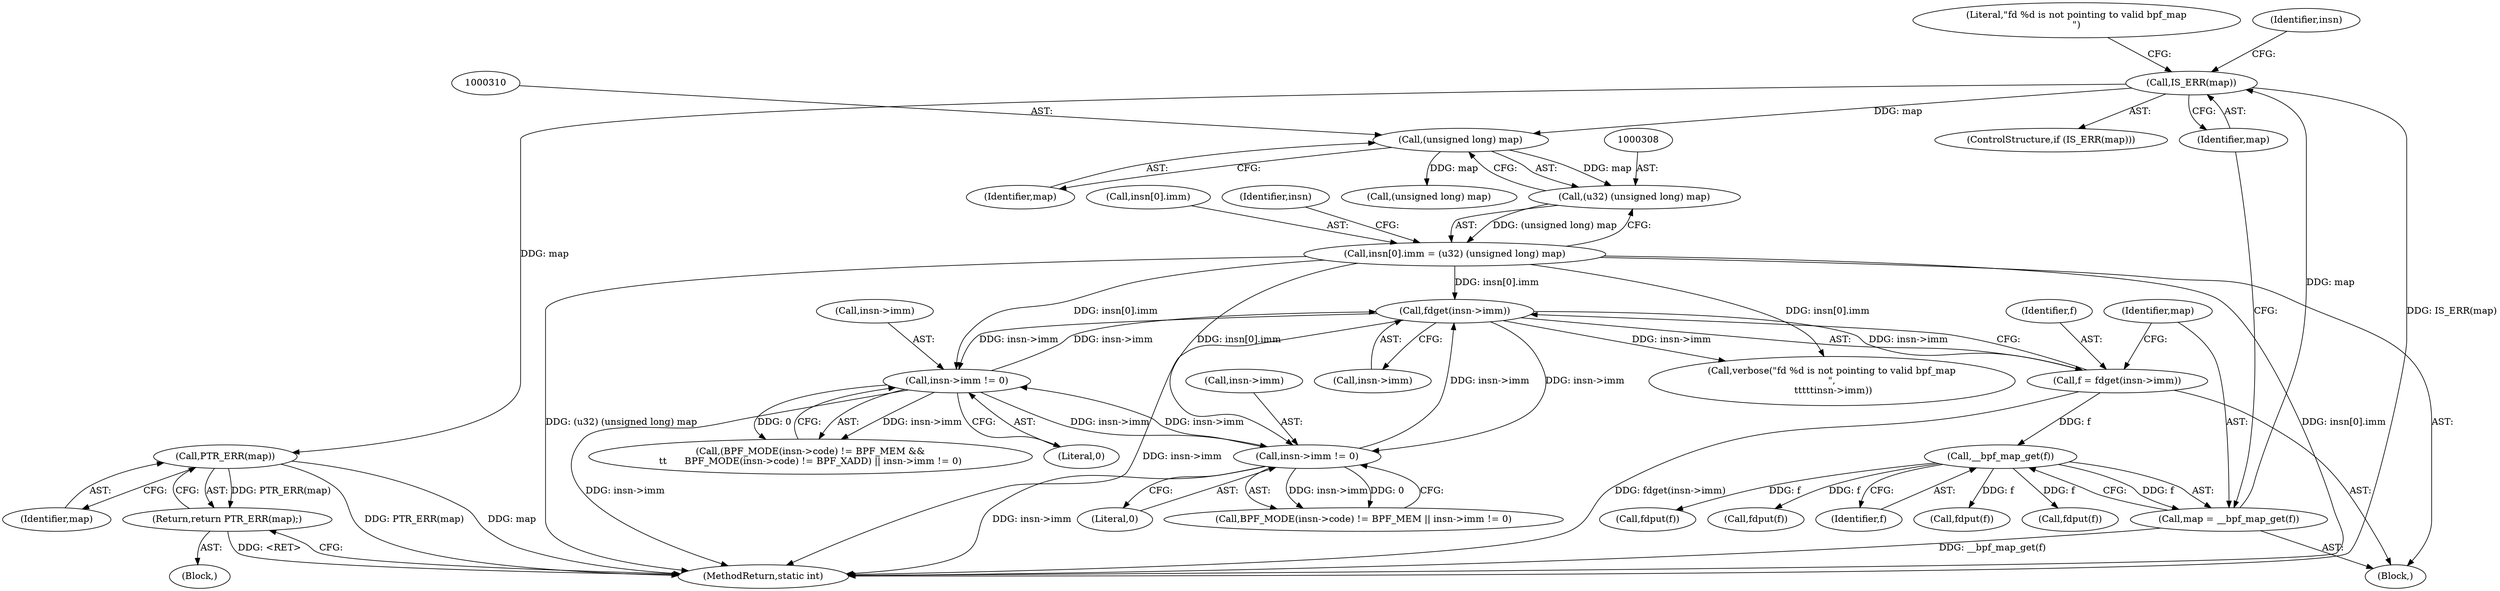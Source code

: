 digraph "0_linux_8358b02bf67d3a5d8a825070e1aa73f25fb2e4c7@pointer" {
"1000299" [label="(Call,PTR_ERR(map))"];
"1000288" [label="(Call,IS_ERR(map))"];
"1000283" [label="(Call,map = __bpf_map_get(f))"];
"1000285" [label="(Call,__bpf_map_get(f))"];
"1000277" [label="(Call,f = fdget(insn->imm))"];
"1000279" [label="(Call,fdget(insn->imm))"];
"1000188" [label="(Call,insn->imm != 0)"];
"1000301" [label="(Call,insn[0].imm = (u32) (unsigned long) map)"];
"1000307" [label="(Call,(u32) (unsigned long) map)"];
"1000309" [label="(Call,(unsigned long) map)"];
"1000155" [label="(Call,insn->imm != 0)"];
"1000298" [label="(Return,return PTR_ERR(map);)"];
"1000296" [label="(Call,fdput(f))"];
"1000321" [label="(Call,(unsigned long) map)"];
"1000373" [label="(Call,fdput(f))"];
"1000283" [label="(Call,map = __bpf_map_get(f))"];
"1000315" [label="(Identifier,insn)"];
"1000156" [label="(Call,insn->imm)"];
"1000155" [label="(Call,insn->imm != 0)"];
"1000300" [label="(Identifier,map)"];
"1000284" [label="(Identifier,map)"];
"1000301" [label="(Call,insn[0].imm = (u32) (unsigned long) map)"];
"1000192" [label="(Literal,0)"];
"1000311" [label="(Identifier,map)"];
"1000174" [label="(Call,(BPF_MODE(insn->code) != BPF_MEM &&\n\t\t      BPF_MODE(insn->code) != BPF_XADD) || insn->imm != 0)"];
"1000355" [label="(Call,fdput(f))"];
"1000280" [label="(Call,insn->imm)"];
"1000382" [label="(MethodReturn,static int)"];
"1000290" [label="(Block,)"];
"1000309" [label="(Call,(unsigned long) map)"];
"1000287" [label="(ControlStructure,if (IS_ERR(map)))"];
"1000211" [label="(Block,)"];
"1000298" [label="(Return,return PTR_ERR(map);)"];
"1000189" [label="(Call,insn->imm)"];
"1000292" [label="(Literal,\"fd %d is not pointing to valid bpf_map\n\")"];
"1000345" [label="(Call,fdput(f))"];
"1000304" [label="(Identifier,insn)"];
"1000285" [label="(Call,__bpf_map_get(f))"];
"1000307" [label="(Call,(u32) (unsigned long) map)"];
"1000148" [label="(Call,BPF_MODE(insn->code) != BPF_MEM || insn->imm != 0)"];
"1000288" [label="(Call,IS_ERR(map))"];
"1000289" [label="(Identifier,map)"];
"1000286" [label="(Identifier,f)"];
"1000278" [label="(Identifier,f)"];
"1000188" [label="(Call,insn->imm != 0)"];
"1000277" [label="(Call,f = fdget(insn->imm))"];
"1000279" [label="(Call,fdget(insn->imm))"];
"1000159" [label="(Literal,0)"];
"1000302" [label="(Call,insn[0].imm)"];
"1000299" [label="(Call,PTR_ERR(map))"];
"1000291" [label="(Call,verbose(\"fd %d is not pointing to valid bpf_map\n\",\n \t\t\t\t\tinsn->imm))"];
"1000299" -> "1000298"  [label="AST: "];
"1000299" -> "1000300"  [label="CFG: "];
"1000300" -> "1000299"  [label="AST: "];
"1000298" -> "1000299"  [label="CFG: "];
"1000299" -> "1000382"  [label="DDG: PTR_ERR(map)"];
"1000299" -> "1000382"  [label="DDG: map"];
"1000299" -> "1000298"  [label="DDG: PTR_ERR(map)"];
"1000288" -> "1000299"  [label="DDG: map"];
"1000288" -> "1000287"  [label="AST: "];
"1000288" -> "1000289"  [label="CFG: "];
"1000289" -> "1000288"  [label="AST: "];
"1000292" -> "1000288"  [label="CFG: "];
"1000304" -> "1000288"  [label="CFG: "];
"1000288" -> "1000382"  [label="DDG: IS_ERR(map)"];
"1000283" -> "1000288"  [label="DDG: map"];
"1000288" -> "1000309"  [label="DDG: map"];
"1000283" -> "1000211"  [label="AST: "];
"1000283" -> "1000285"  [label="CFG: "];
"1000284" -> "1000283"  [label="AST: "];
"1000285" -> "1000283"  [label="AST: "];
"1000289" -> "1000283"  [label="CFG: "];
"1000283" -> "1000382"  [label="DDG: __bpf_map_get(f)"];
"1000285" -> "1000283"  [label="DDG: f"];
"1000285" -> "1000286"  [label="CFG: "];
"1000286" -> "1000285"  [label="AST: "];
"1000277" -> "1000285"  [label="DDG: f"];
"1000285" -> "1000296"  [label="DDG: f"];
"1000285" -> "1000345"  [label="DDG: f"];
"1000285" -> "1000355"  [label="DDG: f"];
"1000285" -> "1000373"  [label="DDG: f"];
"1000277" -> "1000211"  [label="AST: "];
"1000277" -> "1000279"  [label="CFG: "];
"1000278" -> "1000277"  [label="AST: "];
"1000279" -> "1000277"  [label="AST: "];
"1000284" -> "1000277"  [label="CFG: "];
"1000277" -> "1000382"  [label="DDG: fdget(insn->imm)"];
"1000279" -> "1000277"  [label="DDG: insn->imm"];
"1000279" -> "1000280"  [label="CFG: "];
"1000280" -> "1000279"  [label="AST: "];
"1000279" -> "1000382"  [label="DDG: insn->imm"];
"1000279" -> "1000155"  [label="DDG: insn->imm"];
"1000279" -> "1000188"  [label="DDG: insn->imm"];
"1000188" -> "1000279"  [label="DDG: insn->imm"];
"1000301" -> "1000279"  [label="DDG: insn[0].imm"];
"1000155" -> "1000279"  [label="DDG: insn->imm"];
"1000279" -> "1000291"  [label="DDG: insn->imm"];
"1000188" -> "1000174"  [label="AST: "];
"1000188" -> "1000192"  [label="CFG: "];
"1000189" -> "1000188"  [label="AST: "];
"1000192" -> "1000188"  [label="AST: "];
"1000174" -> "1000188"  [label="CFG: "];
"1000188" -> "1000382"  [label="DDG: insn->imm"];
"1000188" -> "1000155"  [label="DDG: insn->imm"];
"1000188" -> "1000174"  [label="DDG: insn->imm"];
"1000188" -> "1000174"  [label="DDG: 0"];
"1000301" -> "1000188"  [label="DDG: insn[0].imm"];
"1000155" -> "1000188"  [label="DDG: insn->imm"];
"1000301" -> "1000211"  [label="AST: "];
"1000301" -> "1000307"  [label="CFG: "];
"1000302" -> "1000301"  [label="AST: "];
"1000307" -> "1000301"  [label="AST: "];
"1000315" -> "1000301"  [label="CFG: "];
"1000301" -> "1000382"  [label="DDG: (u32) (unsigned long) map"];
"1000301" -> "1000382"  [label="DDG: insn[0].imm"];
"1000301" -> "1000155"  [label="DDG: insn[0].imm"];
"1000301" -> "1000291"  [label="DDG: insn[0].imm"];
"1000307" -> "1000301"  [label="DDG: (unsigned long) map"];
"1000307" -> "1000309"  [label="CFG: "];
"1000308" -> "1000307"  [label="AST: "];
"1000309" -> "1000307"  [label="AST: "];
"1000309" -> "1000307"  [label="DDG: map"];
"1000309" -> "1000311"  [label="CFG: "];
"1000310" -> "1000309"  [label="AST: "];
"1000311" -> "1000309"  [label="AST: "];
"1000309" -> "1000321"  [label="DDG: map"];
"1000155" -> "1000148"  [label="AST: "];
"1000155" -> "1000159"  [label="CFG: "];
"1000156" -> "1000155"  [label="AST: "];
"1000159" -> "1000155"  [label="AST: "];
"1000148" -> "1000155"  [label="CFG: "];
"1000155" -> "1000382"  [label="DDG: insn->imm"];
"1000155" -> "1000148"  [label="DDG: insn->imm"];
"1000155" -> "1000148"  [label="DDG: 0"];
"1000298" -> "1000290"  [label="AST: "];
"1000382" -> "1000298"  [label="CFG: "];
"1000298" -> "1000382"  [label="DDG: <RET>"];
}
